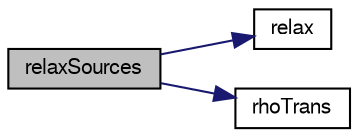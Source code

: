 digraph "relaxSources"
{
  bgcolor="transparent";
  edge [fontname="FreeSans",fontsize="10",labelfontname="FreeSans",labelfontsize="10"];
  node [fontname="FreeSans",fontsize="10",shape=record];
  rankdir="LR";
  Node1 [label="relaxSources",height=0.2,width=0.4,color="black", fillcolor="grey75", style="filled" fontcolor="black"];
  Node1 -> Node2 [color="midnightblue",fontsize="10",style="solid",fontname="FreeSans"];
  Node2 [label="relax",height=0.2,width=0.4,color="black",URL="$a02914.html#adaecd68f67bb98e5f54a0d4245bfa299"];
  Node1 -> Node3 [color="midnightblue",fontsize="10",style="solid",fontname="FreeSans"];
  Node3 [label="rhoTrans",height=0.2,width=0.4,color="black",URL="$a02019.html#a8f3a41d4b29f763a2e40ad8164289432",tooltip="Mass. "];
}
